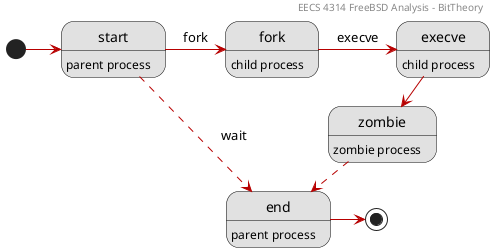 @startuml
header EECS 4314 FreeBSD Analysis - BitTheory

skinparam state {
  ArrowColor #B70000
  BorderColor #000000
  FontName Impact
  BackgroundColor #e1e1e1
}

[*] -r-> start
start: parent process
end: parent process
start -r-> fork : fork
fork: child process
fork -r-> execve : execve
execve: child process
execve -r-> zombie : exit
zombie: zombie process
zombie -r[dashed]-> end
end -r-> [*]
start -[dashed]-> end : wait
@enduml